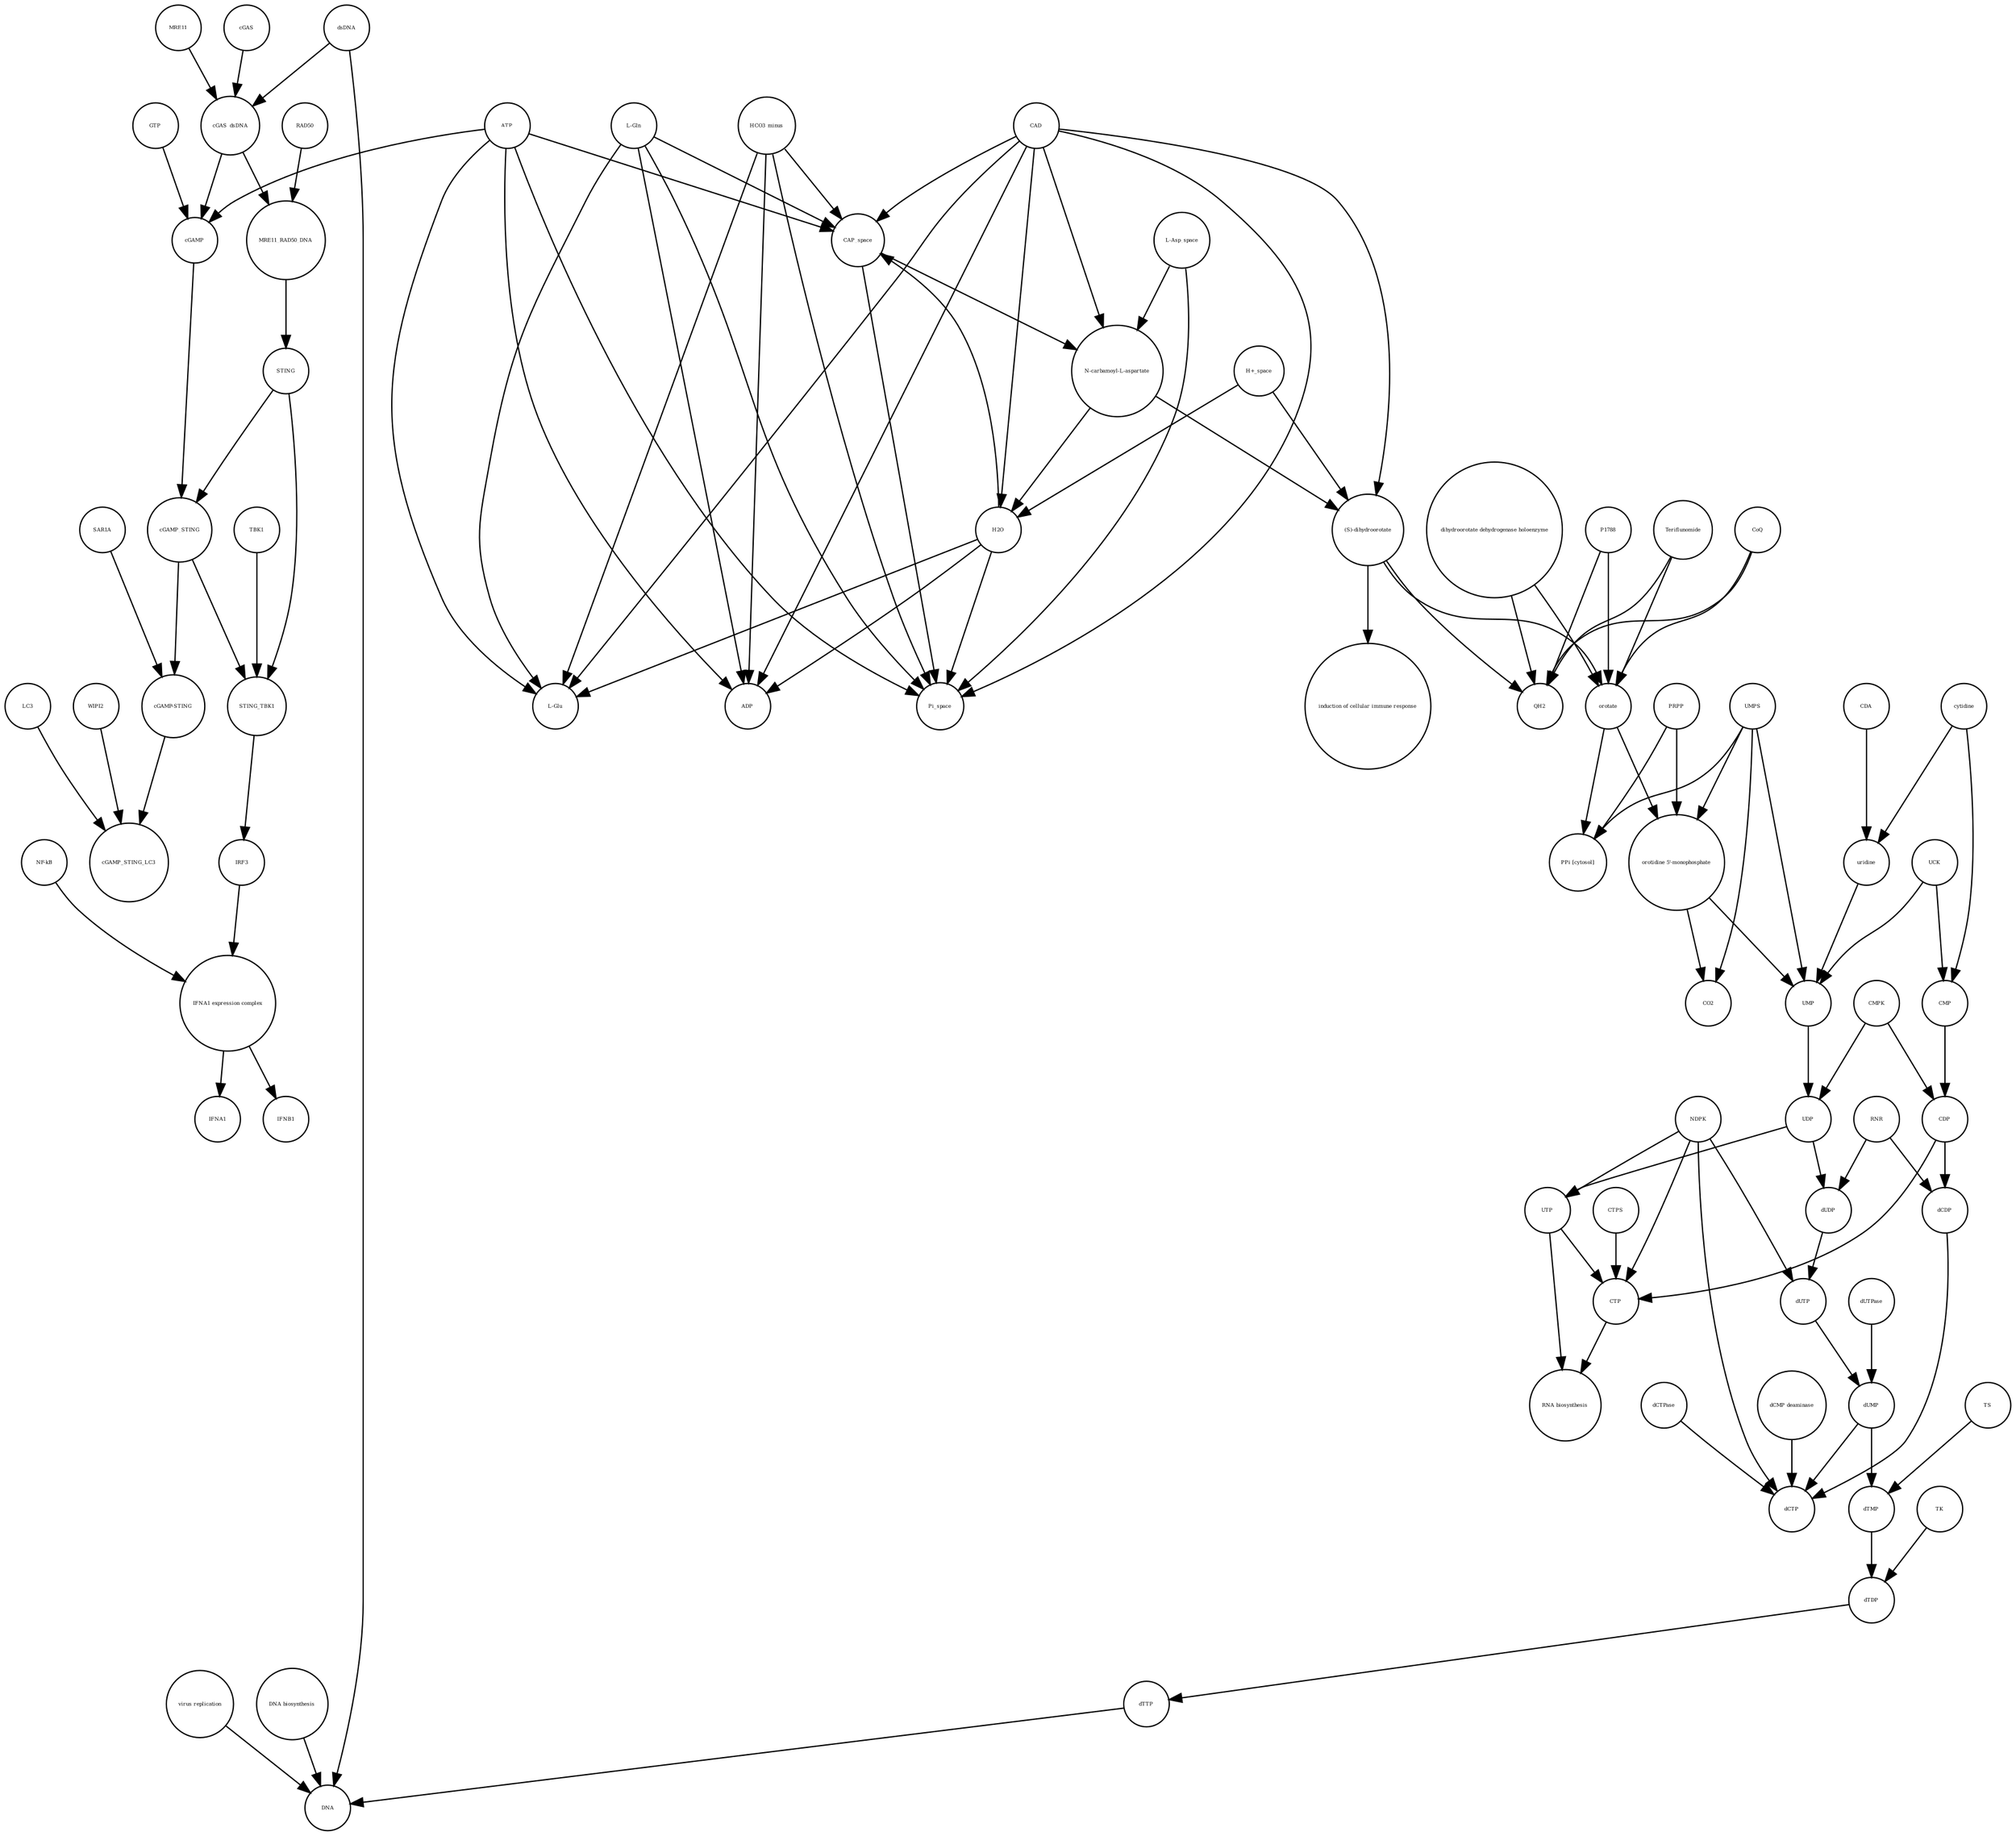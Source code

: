 strict digraph  {
UTP [annotation="", bipartite=0, cls="simple chemical", fontsize=4, label=UTP, shape=circle];
"RNA biosynthesis" [annotation="urn_miriam_obo.go_GO%3A0032774", bipartite=0, cls=phenotype, fontsize=4, label="RNA biosynthesis", shape=circle];
CTP [annotation="", bipartite=0, cls="simple chemical", fontsize=4, label=CTP, shape=circle];
"(S)-dihydroorotate" [annotation="", bipartite=0, cls="simple chemical", fontsize=4, label="(S)-dihydroorotate", shape=circle];
"induction of cellular immune response" [annotation="", bipartite=0, cls=phenotype, fontsize=4, label="induction of cellular immune response", shape=circle];
CoQ [annotation="", bipartite=0, cls="simple chemical", fontsize=4, label=CoQ, shape=circle];
"virus replication" [annotation="", bipartite=0, cls=phenotype, fontsize=4, label="virus replication", shape=circle];
dTDP [annotation="", bipartite=0, cls="simple chemical", fontsize=4, label=dTDP, shape=circle];
IFNB1 [annotation="", bipartite=0, cls="nucleic acid feature", fontsize=4, label=IFNB1, shape=circle];
"DNA biosynthesis" [annotation="urn_miriam_obo.go_GO%3A0071897", bipartite=0, cls=phenotype, fontsize=4, label="DNA biosynthesis", shape=circle];
RNR [annotation="", bipartite=0, cls=macromolecule, fontsize=4, label=RNR, shape=circle];
CDA [annotation="", bipartite=0, cls=macromolecule, fontsize=4, label=CDA, shape=circle];
H2O [annotation="", bipartite=0, cls="simple chemical", fontsize=4, label=H2O, shape=circle];
CAP_space [annotation="", bipartite=0, cls="simple chemical", fontsize=4, label=CAP_space, shape=circle];
UDP [annotation="", bipartite=0, cls="simple chemical", fontsize=4, label=UDP, shape=circle];
CTPS [annotation="", bipartite=0, cls=macromolecule, fontsize=4, label=CTPS, shape=circle];
dUTP [annotation="", bipartite=0, cls="simple chemical", fontsize=4, label=dUTP, shape=circle];
STING_TBK1 [annotation="", bipartite=0, cls=complex, fontsize=4, label=STING_TBK1, shape=circle];
ATP [annotation="", bipartite=0, cls="simple chemical", fontsize=4, label=ATP, shape=circle];
SAR1A [annotation="", bipartite=0, cls=macromolecule, fontsize=4, label=SAR1A, shape=circle];
UCK [annotation="", bipartite=0, cls=macromolecule, fontsize=4, label=UCK, shape=circle];
"cGAMP-STING" [annotation="", bipartite=0, cls=complex, fontsize=4, label="cGAMP-STING", shape=circle];
CAD [annotation="", bipartite=0, cls=macromolecule, fontsize=4, label=CAD, shape=circle];
"IFNA1 expression complex" [annotation="", bipartite=0, cls=complex, fontsize=4, label="IFNA1 expression complex", shape=circle];
"NF-kB" [annotation="", bipartite=0, cls=complex, fontsize=4, label="NF-kB", shape=circle];
CDP [annotation="", bipartite=0, cls="simple chemical", fontsize=4, label=CDP, shape=circle];
PRPP [annotation="", bipartite=0, cls="simple chemical", fontsize=4, label=PRPP, shape=circle];
TS [annotation="", bipartite=0, cls=macromolecule, fontsize=4, label=TS, shape=circle];
"dCMP deaminase" [annotation="", bipartite=0, cls=macromolecule, fontsize=4, label="dCMP deaminase", shape=circle];
dCDP [annotation="", bipartite=0, cls="simple chemical", fontsize=4, label=dCDP, shape=circle];
"H+_space" [annotation="", bipartite=0, cls="simple chemical", fontsize=4, label="H+_space", shape=circle];
UMPS [annotation="", bipartite=0, cls="macromolecule multimer", fontsize=4, label=UMPS, shape=circle];
cytidine [annotation="", bipartite=0, cls="simple chemical", fontsize=4, label=cytidine, shape=circle];
CMPK [annotation="", bipartite=0, cls=macromolecule, fontsize=4, label=CMPK, shape=circle];
dUMP [annotation="", bipartite=0, cls="simple chemical", fontsize=4, label=dUMP, shape=circle];
cGAS_dsDNA [annotation="", bipartite=0, cls=complex, fontsize=4, label=cGAS_dsDNA, shape=circle];
cGAMP [annotation="", bipartite=0, cls="simple chemical", fontsize=4, label=cGAMP, shape=circle];
MRE11_RAD50_DNA [annotation="", bipartite=0, cls=complex, fontsize=4, label=MRE11_RAD50_DNA, shape=circle];
HCO3_minus [annotation="", bipartite=0, cls="simple chemical", fontsize=4, label=HCO3_minus, shape=circle];
Pi_space [annotation="", bipartite=0, cls="simple chemical", fontsize=4, label=Pi_space, shape=circle];
"N-carbamoyl-L-aspartate" [annotation="", bipartite=0, cls="simple chemical", fontsize=4, label="N-carbamoyl-L-aspartate", shape=circle];
"dihydroorotate dehydrogenase holoenzyme" [annotation="", bipartite=0, cls="simple chemical", fontsize=4, label="dihydroorotate dehydrogenase holoenzyme", shape=circle];
LC3 [annotation="", bipartite=0, cls=macromolecule, fontsize=4, label=LC3, shape=circle];
P1788 [annotation="", bipartite=0, cls="simple chemical", fontsize=4, label=P1788, shape=circle];
TBK1 [annotation="", bipartite=0, cls=macromolecule, fontsize=4, label=TBK1, shape=circle];
CO2 [annotation="", bipartite=0, cls="simple chemical", fontsize=4, label=CO2, shape=circle];
TK [annotation="", bipartite=0, cls=macromolecule, fontsize=4, label=TK, shape=circle];
UMP [annotation="", bipartite=0, cls="simple chemical", fontsize=4, label=UMP, shape=circle];
QH2 [annotation="", bipartite=0, cls="simple chemical", fontsize=4, label=QH2, shape=circle];
WIPI2 [annotation="", bipartite=0, cls=macromolecule, fontsize=4, label=WIPI2, shape=circle];
dTTP [annotation="", bipartite=0, cls="simple chemical", fontsize=4, label=dTTP, shape=circle];
cGAS [annotation="", bipartite=0, cls=macromolecule, fontsize=4, label=cGAS, shape=circle];
IRF3 [annotation="", bipartite=0, cls="macromolecule multimer", fontsize=4, label=IRF3, shape=circle];
CMP [annotation="", bipartite=0, cls="simple chemical", fontsize=4, label=CMP, shape=circle];
dCTPase [annotation="", bipartite=0, cls=macromolecule, fontsize=4, label=dCTPase, shape=circle];
Teriflunomide [annotation="", bipartite=0, cls="simple chemical", fontsize=4, label=Teriflunomide, shape=circle];
"L-Asp_space" [annotation="", bipartite=0, cls="simple chemical", fontsize=4, label="L-Asp_space", shape=circle];
dTMP [annotation="", bipartite=0, cls="simple chemical", fontsize=4, label=dTMP, shape=circle];
NDPK [annotation="", bipartite=0, cls=macromolecule, fontsize=4, label=NDPK, shape=circle];
ADP [annotation="", bipartite=0, cls="simple chemical", fontsize=4, label=ADP, shape=circle];
DNA [annotation="", bipartite=0, cls="nucleic acid feature", fontsize=4, label=DNA, shape=circle];
dUDP [annotation="", bipartite=0, cls="simple chemical", fontsize=4, label=dUDP, shape=circle];
"L-Glu" [annotation="", bipartite=0, cls="simple chemical", fontsize=4, label="L-Glu", shape=circle];
MRE11 [annotation="", bipartite=0, cls="macromolecule multimer", fontsize=4, label=MRE11, shape=circle];
orotate [annotation="", bipartite=0, cls="simple chemical", fontsize=4, label=orotate, shape=circle];
cGAMP_STING [annotation="", bipartite=0, cls=complex, fontsize=4, label=cGAMP_STING, shape=circle];
cGAMP_STING_LC3 [annotation="", bipartite=0, cls=complex, fontsize=4, label=cGAMP_STING_LC3, shape=circle];
"PPi [cytosol]" [annotation="", bipartite=0, cls="simple chemical", fontsize=4, label="PPi [cytosol]", shape=circle];
IFNA1 [annotation="", bipartite=0, cls="nucleic acid feature", fontsize=4, label=IFNA1, shape=circle];
STING [annotation="", bipartite=0, cls="macromolecule multimer", fontsize=4, label=STING, shape=circle];
GTP [annotation="", bipartite=0, cls="simple chemical", fontsize=4, label=GTP, shape=circle];
uridine [annotation="", bipartite=0, cls="simple chemical", fontsize=4, label=uridine, shape=circle];
RAD50 [annotation="", bipartite=0, cls="macromolecule multimer", fontsize=4, label=RAD50, shape=circle];
"L-Gln" [annotation="", bipartite=0, cls="simple chemical", fontsize=4, label="L-Gln", shape=circle];
dUTPase [annotation="", bipartite=0, cls=macromolecule, fontsize=4, label=dUTPase, shape=circle];
dCTP [annotation="", bipartite=0, cls="simple chemical", fontsize=4, label=dCTP, shape=circle];
dsDNA [annotation="", bipartite=0, cls="simple chemical", fontsize=4, label=dsDNA, shape=circle];
"orotidine 5'-monophosphate" [annotation="", bipartite=0, cls="simple chemical", fontsize=4, label="orotidine 5'-monophosphate", shape=circle];
UTP -> "RNA biosynthesis"  [annotation="", interaction_type="necessary stimulation"];
UTP -> CTP  [annotation="", interaction_type=production];
CTP -> "RNA biosynthesis"  [annotation="", interaction_type="necessary stimulation"];
"(S)-dihydroorotate" -> "induction of cellular immune response"  [annotation="", interaction_type="necessary stimulation"];
"(S)-dihydroorotate" -> orotate  [annotation="", interaction_type=production];
"(S)-dihydroorotate" -> QH2  [annotation="", interaction_type=production];
CoQ -> orotate  [annotation="", interaction_type=production];
CoQ -> QH2  [annotation="", interaction_type=production];
"virus replication" -> DNA  [annotation="", interaction_type=inhibition];
dTDP -> dTTP  [annotation="", interaction_type=production];
"DNA biosynthesis" -> DNA  [annotation="", interaction_type=catalysis];
RNR -> dCDP  [annotation="", interaction_type=catalysis];
RNR -> dUDP  [annotation="", interaction_type=catalysis];
CDA -> uridine  [annotation="", interaction_type=catalysis];
H2O -> "L-Glu"  [annotation="", interaction_type=production];
H2O -> ADP  [annotation="", interaction_type=production];
H2O -> CAP_space  [annotation="", interaction_type=production];
H2O -> Pi_space  [annotation="", interaction_type=production];
CAP_space -> "N-carbamoyl-L-aspartate"  [annotation="", interaction_type=production];
CAP_space -> Pi_space  [annotation="", interaction_type=production];
UDP -> dUDP  [annotation="", interaction_type=production];
UDP -> UTP  [annotation="", interaction_type=production];
CTPS -> CTP  [annotation="", interaction_type=catalysis];
dUTP -> dUMP  [annotation="", interaction_type=production];
STING_TBK1 -> IRF3  [annotation="", interaction_type=catalysis];
ATP -> cGAMP  [annotation="", interaction_type=production];
ATP -> "L-Glu"  [annotation="", interaction_type=production];
ATP -> CAP_space  [annotation="", interaction_type=production];
ATP -> ADP  [annotation="", interaction_type=production];
ATP -> Pi_space  [annotation="", interaction_type=production];
SAR1A -> "cGAMP-STING"  [annotation="", interaction_type=catalysis];
UCK -> CMP  [annotation="", interaction_type=catalysis];
UCK -> UMP  [annotation="", interaction_type=catalysis];
"cGAMP-STING" -> cGAMP_STING_LC3  [annotation="", interaction_type=production];
CAD -> "N-carbamoyl-L-aspartate"  [annotation=urn_miriam_reactome_REACT_1698, interaction_type=catalysis];
CAD -> Pi_space  [annotation=urn_miriam_reactome_REACT_1698, interaction_type=catalysis];
CAD -> "(S)-dihydroorotate"  [annotation=urn_miriam_reactome_REACT_1698, interaction_type=catalysis];
CAD -> H2O  [annotation=urn_miriam_reactome_REACT_1698, interaction_type=catalysis];
CAD -> "L-Glu"  [annotation=urn_miriam_reactome_REACT_1698, interaction_type=catalysis];
CAD -> CAP_space  [annotation=urn_miriam_reactome_REACT_1698, interaction_type=catalysis];
CAD -> ADP  [annotation=urn_miriam_reactome_REACT_1698, interaction_type=catalysis];
"IFNA1 expression complex" -> IFNB1  [annotation="", interaction_type=stimulation];
"IFNA1 expression complex" -> IFNA1  [annotation="", interaction_type=stimulation];
"NF-kB" -> "IFNA1 expression complex"  [annotation="", interaction_type=production];
CDP -> dCDP  [annotation="", interaction_type=production];
CDP -> CTP  [annotation="", interaction_type=production];
PRPP -> "PPi [cytosol]"  [annotation="", interaction_type=production];
PRPP -> "orotidine 5'-monophosphate"  [annotation="", interaction_type=production];
TS -> dTMP  [annotation="", interaction_type=catalysis];
"dCMP deaminase" -> dCTP  [annotation="", interaction_type=catalysis];
dCDP -> dCTP  [annotation="", interaction_type=production];
"H+_space" -> H2O  [annotation="", interaction_type=production];
"H+_space" -> "(S)-dihydroorotate"  [annotation="", interaction_type=production];
UMPS -> CO2  [annotation=urn_miriam_reactome_REACT_1698, interaction_type=catalysis];
UMPS -> UMP  [annotation=urn_miriam_reactome_REACT_1698, interaction_type=catalysis];
UMPS -> "PPi [cytosol]"  [annotation=urn_miriam_reactome_REACT_1698, interaction_type=catalysis];
UMPS -> "orotidine 5'-monophosphate"  [annotation=urn_miriam_reactome_REACT_1698, interaction_type=catalysis];
cytidine -> uridine  [annotation="", interaction_type=production];
cytidine -> CMP  [annotation="", interaction_type=production];
CMPK -> UDP  [annotation="", interaction_type=catalysis];
CMPK -> CDP  [annotation="", interaction_type=catalysis];
dUMP -> dCTP  [annotation="", interaction_type=production];
dUMP -> dTMP  [annotation="", interaction_type=production];
cGAS_dsDNA -> cGAMP  [annotation="", interaction_type=catalysis];
cGAS_dsDNA -> MRE11_RAD50_DNA  [annotation="", interaction_type=production];
cGAMP -> cGAMP_STING  [annotation="", interaction_type=production];
MRE11_RAD50_DNA -> STING  [annotation="", interaction_type=catalysis];
HCO3_minus -> "L-Glu"  [annotation="", interaction_type=production];
HCO3_minus -> ADP  [annotation="", interaction_type=production];
HCO3_minus -> CAP_space  [annotation="", interaction_type=production];
HCO3_minus -> Pi_space  [annotation="", interaction_type=production];
"N-carbamoyl-L-aspartate" -> H2O  [annotation="", interaction_type=production];
"N-carbamoyl-L-aspartate" -> "(S)-dihydroorotate"  [annotation="", interaction_type=production];
"dihydroorotate dehydrogenase holoenzyme" -> orotate  [annotation=urn_miriam_reactome_REACT_1698, interaction_type=catalysis];
"dihydroorotate dehydrogenase holoenzyme" -> QH2  [annotation=urn_miriam_reactome_REACT_1698, interaction_type=catalysis];
LC3 -> cGAMP_STING_LC3  [annotation="", interaction_type=production];
P1788 -> orotate  [annotation=urn_miriam_reactome_REACT_1698, interaction_type=inhibition];
P1788 -> QH2  [annotation=urn_miriam_reactome_REACT_1698, interaction_type=inhibition];
TBK1 -> STING_TBK1  [annotation="", interaction_type=production];
TK -> dTDP  [annotation="", interaction_type=catalysis];
UMP -> UDP  [annotation="", interaction_type=production];
WIPI2 -> cGAMP_STING_LC3  [annotation="", interaction_type=catalysis];
dTTP -> DNA  [annotation="", interaction_type=production];
cGAS -> cGAS_dsDNA  [annotation="", interaction_type=production];
IRF3 -> "IFNA1 expression complex"  [annotation="", interaction_type=production];
CMP -> CDP  [annotation="", interaction_type=production];
dCTPase -> dCTP  [annotation="", interaction_type=catalysis];
Teriflunomide -> orotate  [annotation=urn_miriam_reactome_REACT_1698, interaction_type=inhibition];
Teriflunomide -> QH2  [annotation=urn_miriam_reactome_REACT_1698, interaction_type=inhibition];
"L-Asp_space" -> "N-carbamoyl-L-aspartate"  [annotation="", interaction_type=production];
"L-Asp_space" -> Pi_space  [annotation="", interaction_type=production];
dTMP -> dTDP  [annotation="", interaction_type=production];
NDPK -> CTP  [annotation="", interaction_type=catalysis];
NDPK -> dUTP  [annotation="", interaction_type=catalysis];
NDPK -> UTP  [annotation="", interaction_type=catalysis];
NDPK -> dCTP  [annotation="", interaction_type=catalysis];
dUDP -> dUTP  [annotation="", interaction_type=production];
MRE11 -> cGAS_dsDNA  [annotation="", interaction_type=production];
orotate -> "PPi [cytosol]"  [annotation="", interaction_type=production];
orotate -> "orotidine 5'-monophosphate"  [annotation="", interaction_type=production];
cGAMP_STING -> STING_TBK1  [annotation="", interaction_type=production];
cGAMP_STING -> "cGAMP-STING"  [annotation="", interaction_type=production];
STING -> STING_TBK1  [annotation="", interaction_type=production];
STING -> cGAMP_STING  [annotation="", interaction_type=production];
GTP -> cGAMP  [annotation="", interaction_type=production];
uridine -> UMP  [annotation="", interaction_type=production];
RAD50 -> MRE11_RAD50_DNA  [annotation="", interaction_type=production];
"L-Gln" -> "L-Glu"  [annotation="", interaction_type=production];
"L-Gln" -> ADP  [annotation="", interaction_type=production];
"L-Gln" -> CAP_space  [annotation="", interaction_type=production];
"L-Gln" -> Pi_space  [annotation="", interaction_type=production];
dUTPase -> dUMP  [annotation="", interaction_type=catalysis];
dsDNA -> cGAS_dsDNA  [annotation="", interaction_type=production];
dsDNA -> DNA  [annotation="", interaction_type=production];
"orotidine 5'-monophosphate" -> CO2  [annotation="", interaction_type=production];
"orotidine 5'-monophosphate" -> UMP  [annotation="", interaction_type=production];
}

